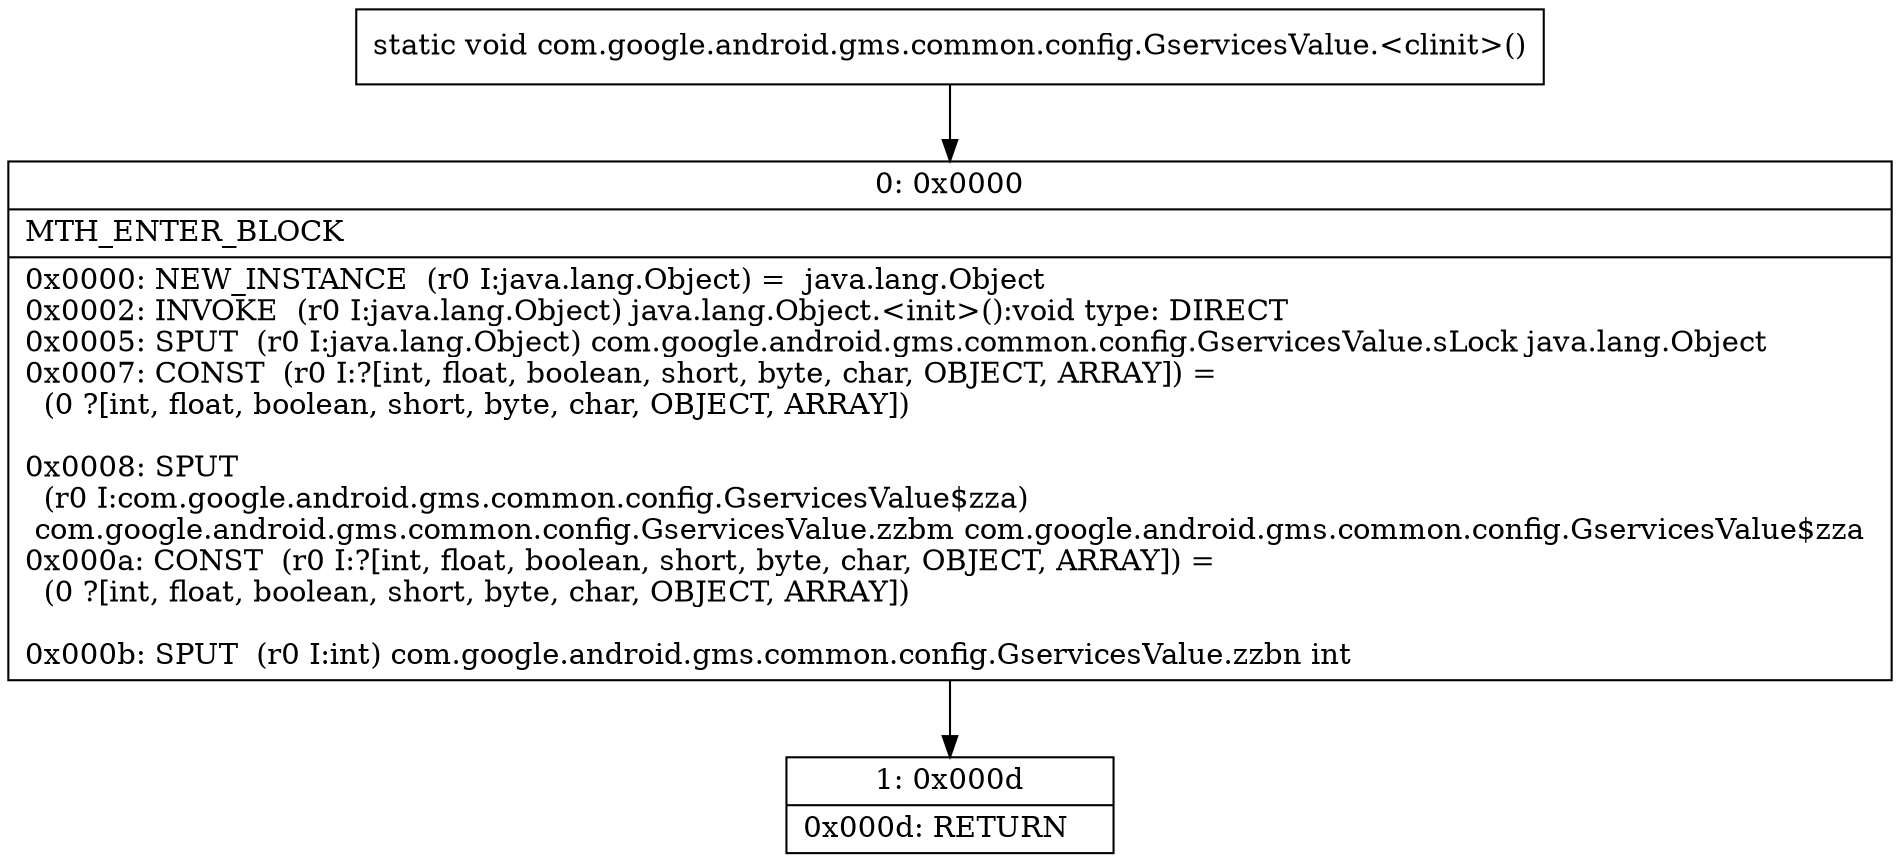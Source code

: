 digraph "CFG forcom.google.android.gms.common.config.GservicesValue.\<clinit\>()V" {
Node_0 [shape=record,label="{0\:\ 0x0000|MTH_ENTER_BLOCK\l|0x0000: NEW_INSTANCE  (r0 I:java.lang.Object) =  java.lang.Object \l0x0002: INVOKE  (r0 I:java.lang.Object) java.lang.Object.\<init\>():void type: DIRECT \l0x0005: SPUT  (r0 I:java.lang.Object) com.google.android.gms.common.config.GservicesValue.sLock java.lang.Object \l0x0007: CONST  (r0 I:?[int, float, boolean, short, byte, char, OBJECT, ARRAY]) = \l  (0 ?[int, float, boolean, short, byte, char, OBJECT, ARRAY])\l \l0x0008: SPUT  \l  (r0 I:com.google.android.gms.common.config.GservicesValue$zza)\l com.google.android.gms.common.config.GservicesValue.zzbm com.google.android.gms.common.config.GservicesValue$zza \l0x000a: CONST  (r0 I:?[int, float, boolean, short, byte, char, OBJECT, ARRAY]) = \l  (0 ?[int, float, boolean, short, byte, char, OBJECT, ARRAY])\l \l0x000b: SPUT  (r0 I:int) com.google.android.gms.common.config.GservicesValue.zzbn int \l}"];
Node_1 [shape=record,label="{1\:\ 0x000d|0x000d: RETURN   \l}"];
MethodNode[shape=record,label="{static void com.google.android.gms.common.config.GservicesValue.\<clinit\>() }"];
MethodNode -> Node_0;
Node_0 -> Node_1;
}

